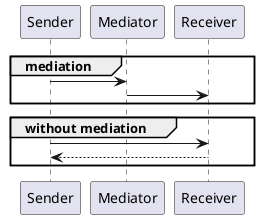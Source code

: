 @startuml

group mediation
    Sender -> Mediator
    Mediator -> Receiver
end

group without mediation
    Sender -> Receiver
    Receiver --> Sender
end

@enduml